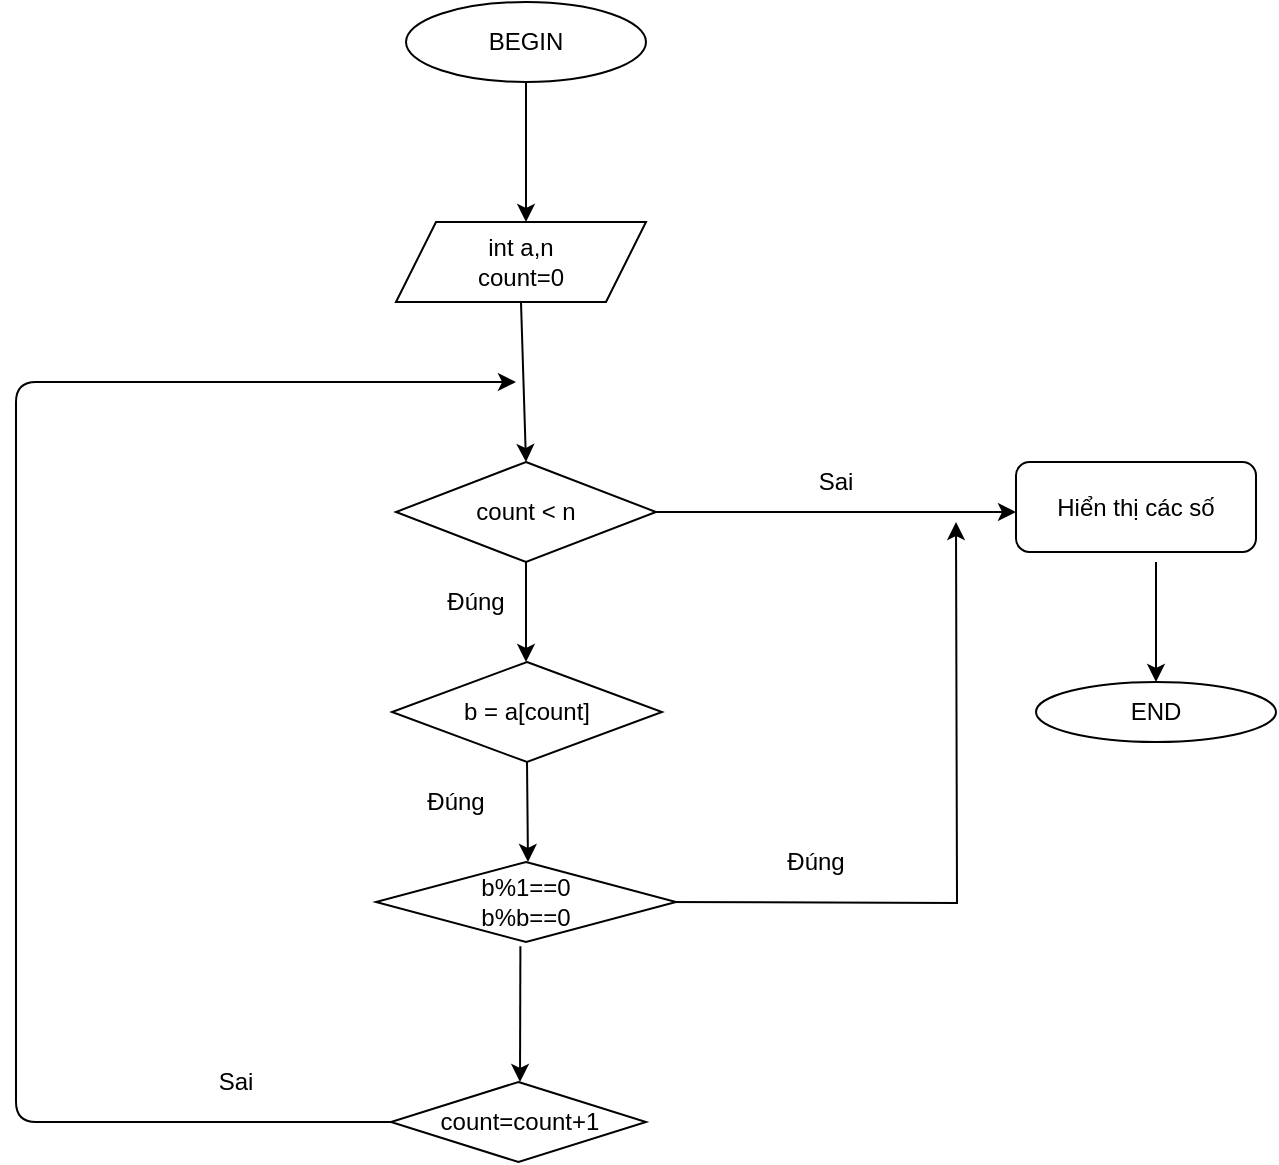 <mxfile version="13.9.9" type="device"><diagram id="7aqVv5TB1-L056f--uXi" name="Page-1"><mxGraphModel dx="640" dy="4802" grid="1" gridSize="10" guides="1" tooltips="1" connect="1" arrows="1" fold="1" page="1" pageScale="1" pageWidth="850" pageHeight="1100" math="0" shadow="0"><root><mxCell id="0"/><mxCell id="1" parent="0"/><mxCell id="eugifg1G8C2kRhUYxCRV-1" value="BEGIN" style="ellipse;whiteSpace=wrap;html=1;" parent="1" vertex="1"><mxGeometry x="365" y="-4090" width="120" height="40" as="geometry"/></mxCell><mxCell id="eugifg1G8C2kRhUYxCRV-2" value="" style="endArrow=classic;html=1;exitX=0.5;exitY=1;exitDx=0;exitDy=0;" parent="1" source="eugifg1G8C2kRhUYxCRV-1" edge="1"><mxGeometry width="50" height="50" relative="1" as="geometry"><mxPoint x="370" y="-3820" as="sourcePoint"/><mxPoint x="425" y="-3980" as="targetPoint"/></mxGeometry></mxCell><mxCell id="eugifg1G8C2kRhUYxCRV-3" value="int a,n&lt;br&gt;count=0" style="shape=parallelogram;perimeter=parallelogramPerimeter;whiteSpace=wrap;html=1;fixedSize=1;" parent="1" vertex="1"><mxGeometry x="360" y="-3980" width="125" height="40" as="geometry"/></mxCell><mxCell id="eugifg1G8C2kRhUYxCRV-4" value="" style="endArrow=classic;html=1;exitX=0.5;exitY=1;exitDx=0;exitDy=0;entryX=0.5;entryY=0;entryDx=0;entryDy=0;" parent="1" source="eugifg1G8C2kRhUYxCRV-3" target="eugifg1G8C2kRhUYxCRV-5" edge="1"><mxGeometry width="50" height="50" relative="1" as="geometry"><mxPoint x="370" y="-3830" as="sourcePoint"/><mxPoint x="420" y="-3860" as="targetPoint"/></mxGeometry></mxCell><mxCell id="eugifg1G8C2kRhUYxCRV-5" value="count &amp;lt; n" style="rhombus;whiteSpace=wrap;html=1;" parent="1" vertex="1"><mxGeometry x="360" y="-3860" width="130" height="50" as="geometry"/></mxCell><mxCell id="eugifg1G8C2kRhUYxCRV-6" value="" style="endArrow=classic;html=1;exitX=0.5;exitY=1;exitDx=0;exitDy=0;" parent="1" source="eugifg1G8C2kRhUYxCRV-5" edge="1"><mxGeometry width="50" height="50" relative="1" as="geometry"><mxPoint x="370" y="-3830" as="sourcePoint"/><mxPoint x="425" y="-3760" as="targetPoint"/></mxGeometry></mxCell><mxCell id="eugifg1G8C2kRhUYxCRV-7" value="b = a[count]" style="rhombus;whiteSpace=wrap;html=1;" parent="1" vertex="1"><mxGeometry x="358" y="-3760" width="135" height="50" as="geometry"/></mxCell><mxCell id="eugifg1G8C2kRhUYxCRV-8" value="" style="endArrow=classic;html=1;exitX=0.5;exitY=1;exitDx=0;exitDy=0;" parent="1" source="eugifg1G8C2kRhUYxCRV-7" edge="1"><mxGeometry width="50" height="50" relative="1" as="geometry"><mxPoint x="370" y="-3830" as="sourcePoint"/><mxPoint x="426" y="-3660" as="targetPoint"/></mxGeometry></mxCell><mxCell id="PCIuuI8-FOFGvz0DDeGa-3" style="edgeStyle=orthogonalEdgeStyle;rounded=0;orthogonalLoop=1;jettySize=auto;html=1;" edge="1" parent="1"><mxGeometry relative="1" as="geometry"><mxPoint x="640" y="-3830" as="targetPoint"/><mxPoint x="490" y="-3640" as="sourcePoint"/></mxGeometry></mxCell><mxCell id="eugifg1G8C2kRhUYxCRV-12" value="" style="endArrow=classic;html=1;exitX=0;exitY=0.5;exitDx=0;exitDy=0;" parent="1" source="PCIuuI8-FOFGvz0DDeGa-5" edge="1"><mxGeometry width="50" height="50" relative="1" as="geometry"><mxPoint x="365" y="-3535" as="sourcePoint"/><mxPoint x="420" y="-3900" as="targetPoint"/><Array as="points"><mxPoint x="170" y="-3530"/><mxPoint x="170" y="-3900"/></Array></mxGeometry></mxCell><mxCell id="eugifg1G8C2kRhUYxCRV-14" value="" style="endArrow=classic;html=1;exitX=1;exitY=0.5;exitDx=0;exitDy=0;" parent="1" source="eugifg1G8C2kRhUYxCRV-5" edge="1"><mxGeometry width="50" height="50" relative="1" as="geometry"><mxPoint x="370" y="-3700" as="sourcePoint"/><mxPoint x="670" y="-3835" as="targetPoint"/></mxGeometry></mxCell><mxCell id="eugifg1G8C2kRhUYxCRV-15" value="Hiển thị các số" style="rounded=1;whiteSpace=wrap;html=1;" parent="1" vertex="1"><mxGeometry x="670" y="-3860" width="120" height="45" as="geometry"/></mxCell><mxCell id="eugifg1G8C2kRhUYxCRV-16" value="" style="endArrow=classic;html=1;" parent="1" target="eugifg1G8C2kRhUYxCRV-17" edge="1"><mxGeometry width="50" height="50" relative="1" as="geometry"><mxPoint x="740" y="-3810" as="sourcePoint"/><mxPoint x="740" y="-3710" as="targetPoint"/></mxGeometry></mxCell><mxCell id="eugifg1G8C2kRhUYxCRV-17" value="END" style="ellipse;whiteSpace=wrap;html=1;" parent="1" vertex="1"><mxGeometry x="680" y="-3750" width="120" height="30" as="geometry"/></mxCell><mxCell id="eugifg1G8C2kRhUYxCRV-18" value="Sai" style="text;html=1;strokeColor=none;fillColor=none;align=center;verticalAlign=middle;whiteSpace=wrap;rounded=0;" parent="1" vertex="1"><mxGeometry x="260" y="-3560" width="40" height="20" as="geometry"/></mxCell><mxCell id="eugifg1G8C2kRhUYxCRV-19" value="Đúng" style="text;html=1;strokeColor=none;fillColor=none;align=center;verticalAlign=middle;whiteSpace=wrap;rounded=0;" parent="1" vertex="1"><mxGeometry x="380" y="-3800" width="40" height="20" as="geometry"/></mxCell><mxCell id="eugifg1G8C2kRhUYxCRV-20" value="Đúng" style="text;html=1;strokeColor=none;fillColor=none;align=center;verticalAlign=middle;whiteSpace=wrap;rounded=0;" parent="1" vertex="1"><mxGeometry x="370" y="-3700" width="40" height="20" as="geometry"/></mxCell><mxCell id="eugifg1G8C2kRhUYxCRV-21" value="Sai" style="text;html=1;strokeColor=none;fillColor=none;align=center;verticalAlign=middle;whiteSpace=wrap;rounded=0;" parent="1" vertex="1"><mxGeometry x="560" y="-3860" width="40" height="20" as="geometry"/></mxCell><mxCell id="PCIuuI8-FOFGvz0DDeGa-1" value="" style="endArrow=classic;html=1;exitX=0.435;exitY=1.054;exitDx=0;exitDy=0;exitPerimeter=0;" edge="1" parent="1"><mxGeometry width="50" height="50" relative="1" as="geometry"><mxPoint x="422.2" y="-3617.84" as="sourcePoint"/><mxPoint x="422" y="-3550" as="targetPoint"/></mxGeometry></mxCell><mxCell id="PCIuuI8-FOFGvz0DDeGa-4" value="Đúng" style="text;html=1;strokeColor=none;fillColor=none;align=center;verticalAlign=middle;whiteSpace=wrap;rounded=0;" vertex="1" parent="1"><mxGeometry x="550" y="-3670" width="40" height="20" as="geometry"/></mxCell><mxCell id="PCIuuI8-FOFGvz0DDeGa-5" value="count=count+1" style="rhombus;whiteSpace=wrap;html=1;" vertex="1" parent="1"><mxGeometry x="357.5" y="-3550" width="127.5" height="40" as="geometry"/></mxCell><mxCell id="PCIuuI8-FOFGvz0DDeGa-7" value="b%1==0&lt;br&gt;b%b==0" style="rhombus;whiteSpace=wrap;html=1;" vertex="1" parent="1"><mxGeometry x="350" y="-3660" width="150" height="40" as="geometry"/></mxCell></root></mxGraphModel></diagram></mxfile>